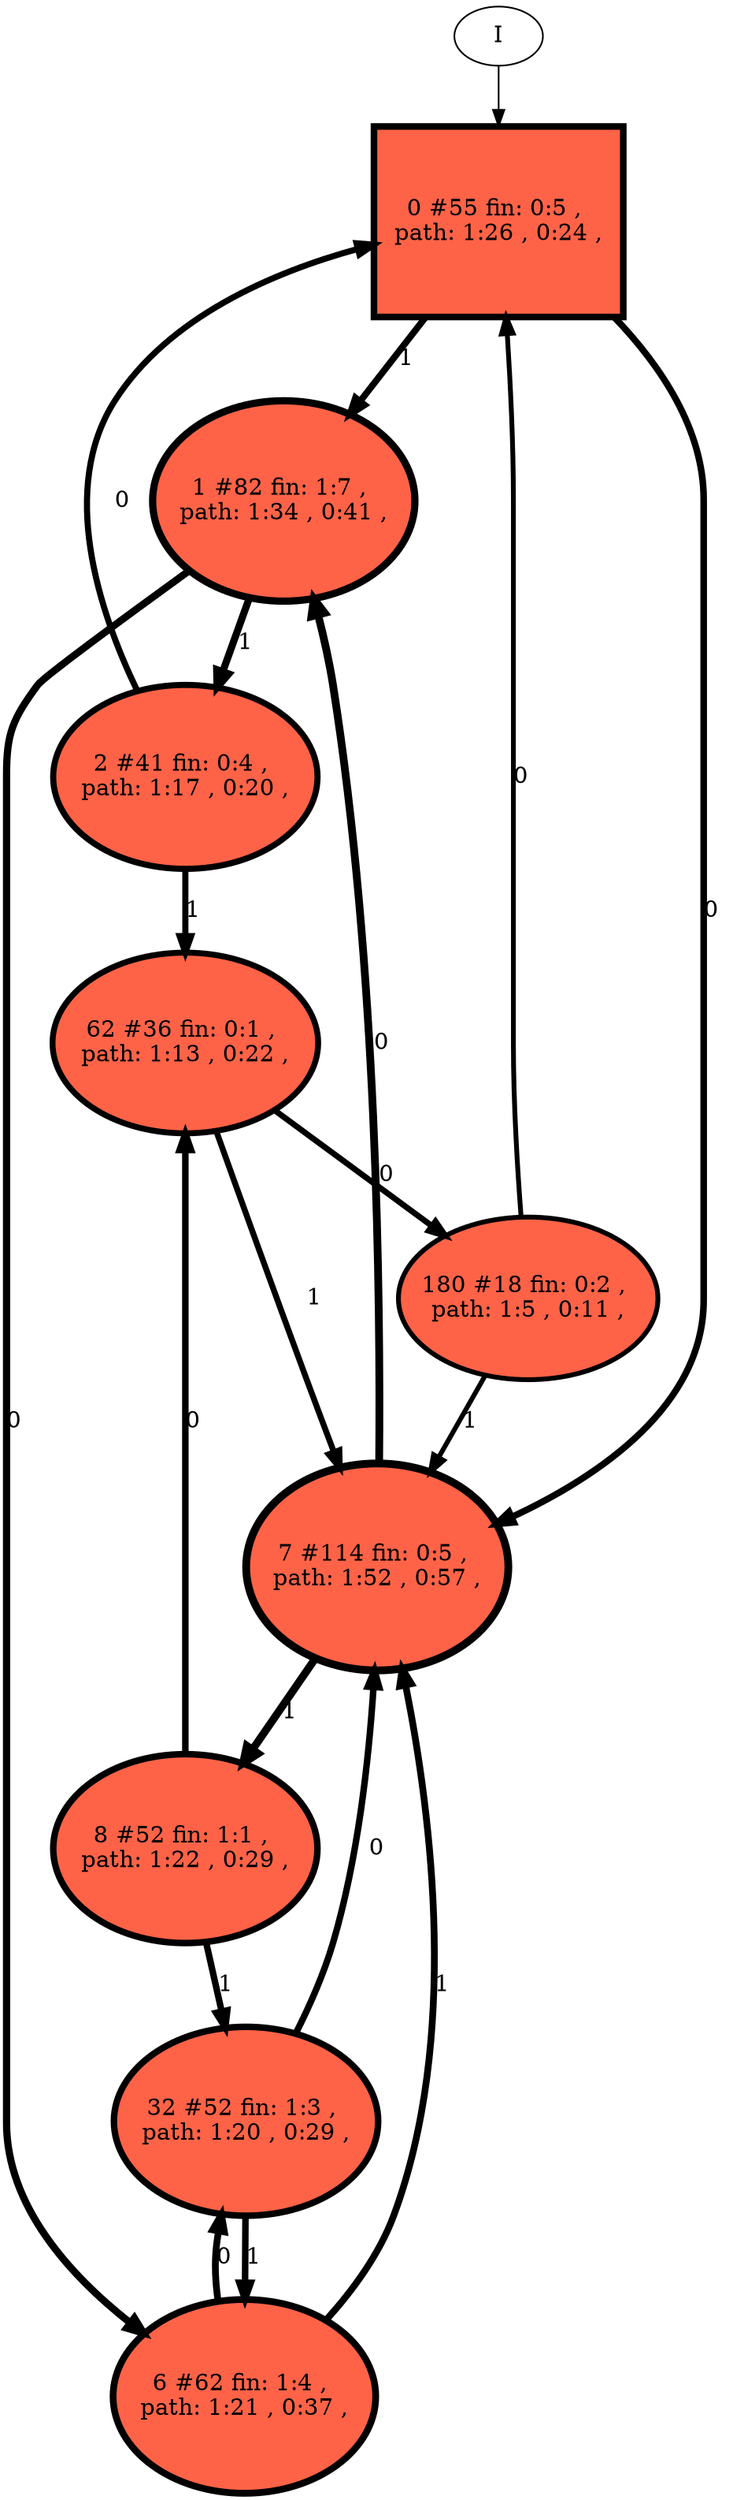 // produced with flexfringe // 
digraph DFA {
	0 [label="root" shape=box];
		I -> 0;
	0 [ label="0 #55 fin: 0:5 , 
 path: 1:26 , 0:24 , " , style=filled, fillcolor="tomato", width=1.6145, height=1.6145, penwidth=4.02535];
		0 -> 1 [label="1 " , penwidth=4.02535 ];
		0 -> 7 [label="0 " , penwidth=4.02535 ];
	1 [ label="1 #82 fin: 1:7 , 
 path: 1:34 , 0:41 , " , style=filled, fillcolor="tomato", width=1.68988, height=1.68988, penwidth=4.41884];
		1 -> 2 [label="1 " , penwidth=4.41884 ];
		1 -> 6 [label="0 " , penwidth=4.41884 ];
	7 [ label="7 #114 fin: 0:5 , 
 path: 1:52 , 0:57 , " , style=filled, fillcolor="tomato", width=1.74832, height=1.74832, penwidth=4.74493];
		7 -> 8 [label="1 " , penwidth=4.74493 ];
		7 -> 1 [label="0 " , penwidth=4.74493 ];
	2 [ label="2 #41 fin: 0:4 , 
 path: 1:17 , 0:20 , " , style=filled, fillcolor="tomato", width=1.55555, height=1.55555, penwidth=3.73767];
		2 -> 62 [label="1 " , penwidth=3.73767 ];
		2 -> 0 [label="0 " , penwidth=3.73767 ];
	6 [ label="6 #62 fin: 1:4 , 
 path: 1:21 , 0:37 , " , style=filled, fillcolor="tomato", width=1.63766, height=1.63766, penwidth=4.14313];
		6 -> 7 [label="1 " , penwidth=4.14313 ];
		6 -> 32 [label="0 " , penwidth=4.14313 ];
	8 [ label="8 #52 fin: 1:1 , 
 path: 1:22 , 0:29 , " , style=filled, fillcolor="tomato", width=1.60348, height=1.60348, penwidth=3.97029];
		8 -> 32 [label="1 " , penwidth=3.97029 ];
		8 -> 62 [label="0 " , penwidth=3.97029 ];
	62 [ label="62 #36 fin: 0:1 , 
 path: 1:13 , 0:22 , " , style=filled, fillcolor="tomato", width=1.52843, height=1.52843, penwidth=3.61092];
		62 -> 7 [label="1 " , penwidth=3.61092 ];
		62 -> 180 [label="0 " , penwidth=3.61092 ];
	32 [ label="32 #52 fin: 1:3 , 
 path: 1:20 , 0:29 , " , style=filled, fillcolor="tomato", width=1.60348, height=1.60348, penwidth=3.97029];
		32 -> 6 [label="1 " , penwidth=3.97029 ];
		32 -> 7 [label="0 " , penwidth=3.97029 ];
	180 [ label="180 #18 fin: 0:2 , 
 path: 1:5 , 0:11 , " , style=filled, fillcolor="tomato", width=1.37231, height=1.37231, penwidth=2.94444];
		180 -> 7 [label="1 " , penwidth=2.94444 ];
		180 -> 0 [label="0 " , penwidth=2.94444 ];
}
